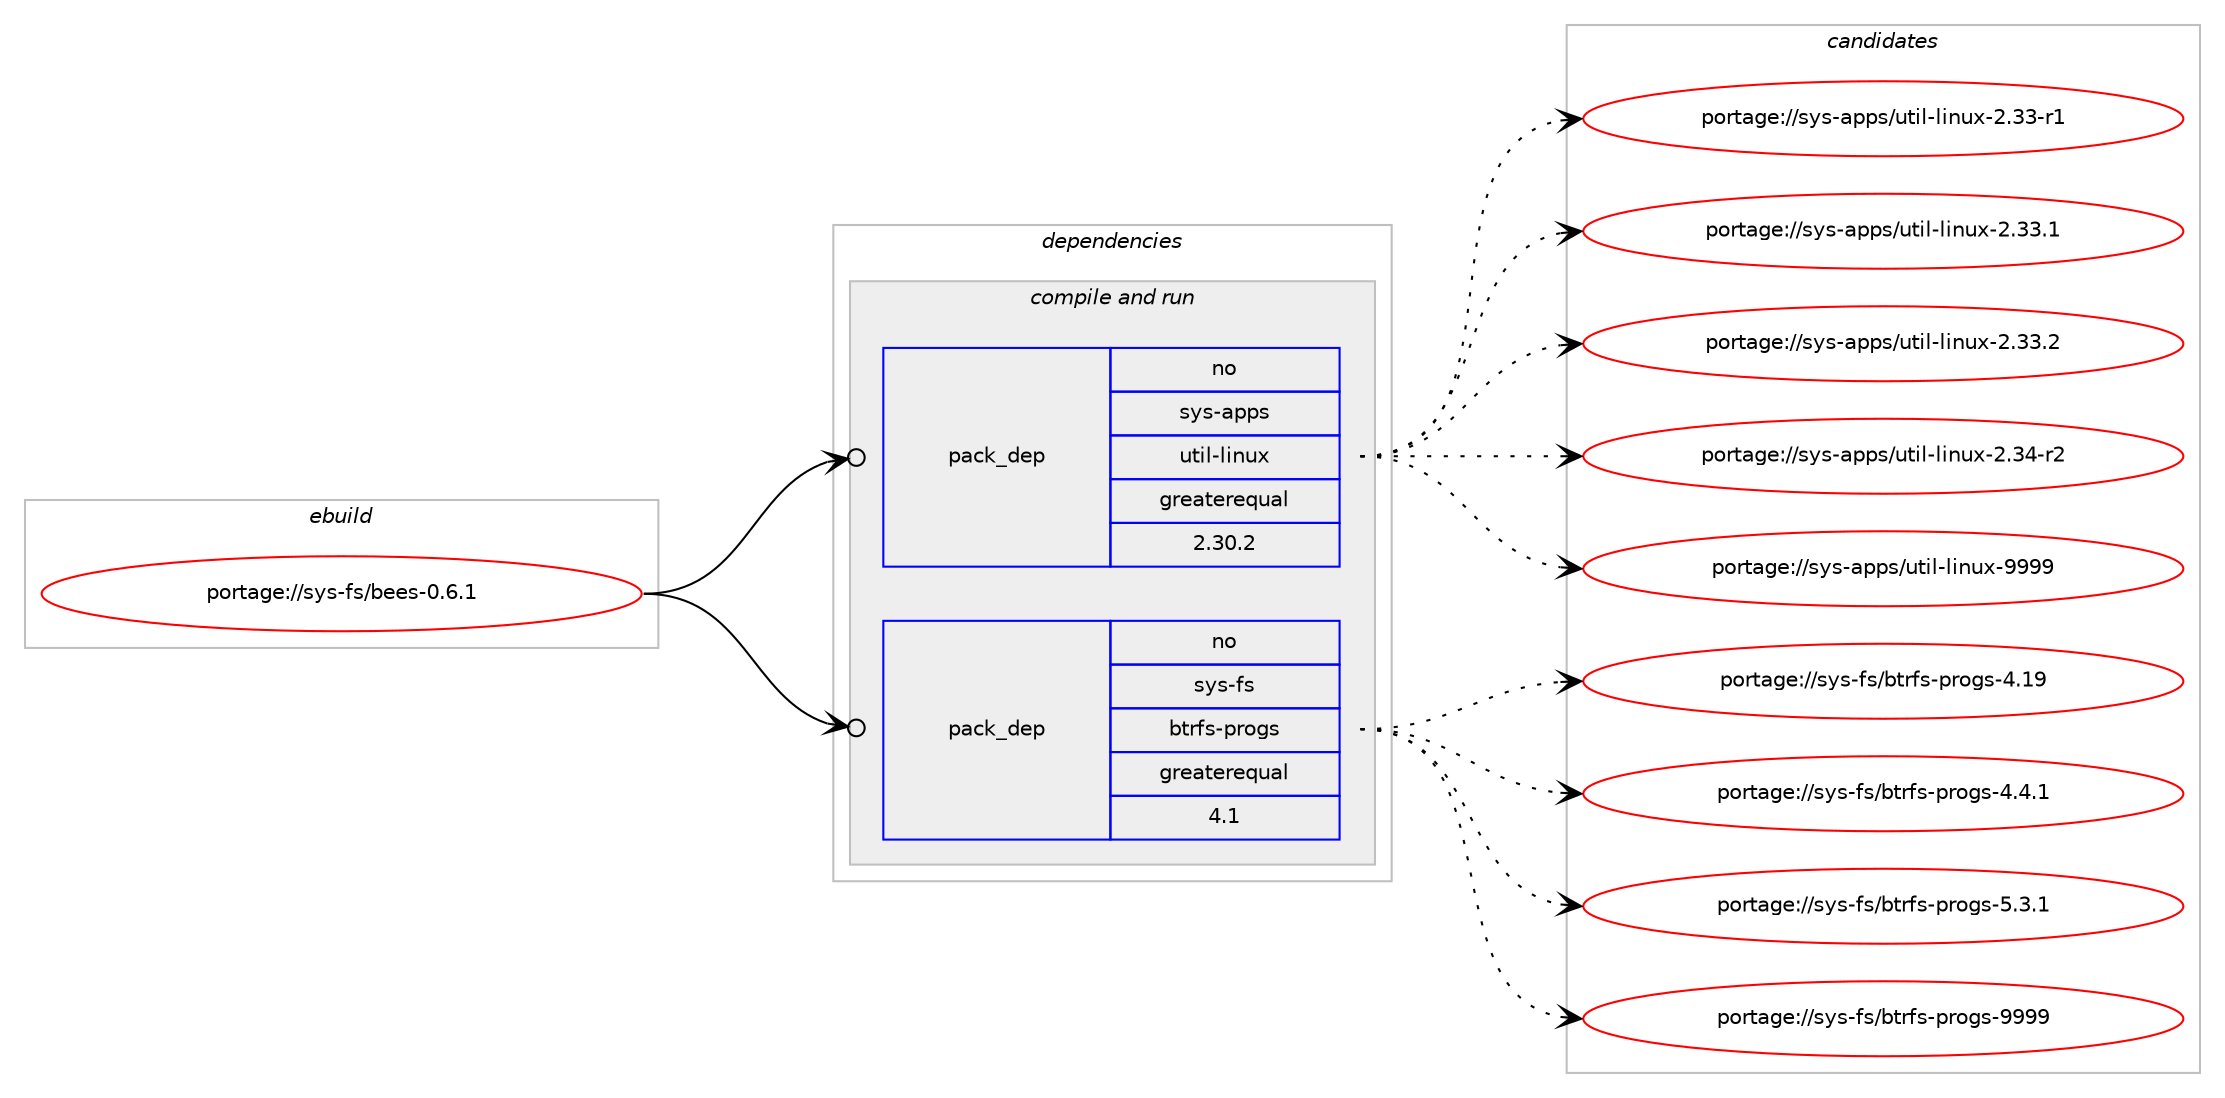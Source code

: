 digraph prolog {

# *************
# Graph options
# *************

newrank=true;
concentrate=true;
compound=true;
graph [rankdir=LR,fontname=Helvetica,fontsize=10,ranksep=1.5];#, ranksep=2.5, nodesep=0.2];
edge  [arrowhead=vee];
node  [fontname=Helvetica,fontsize=10];

# **********
# The ebuild
# **********

subgraph cluster_leftcol {
color=gray;
rank=same;
label=<<i>ebuild</i>>;
id [label="portage://sys-fs/bees-0.6.1", color=red, width=4, href="../sys-fs/bees-0.6.1.svg"];
}

# ****************
# The dependencies
# ****************

subgraph cluster_midcol {
color=gray;
label=<<i>dependencies</i>>;
subgraph cluster_compile {
fillcolor="#eeeeee";
style=filled;
label=<<i>compile</i>>;
}
subgraph cluster_compileandrun {
fillcolor="#eeeeee";
style=filled;
label=<<i>compile and run</i>>;
subgraph pack314738 {
dependency424612 [label=<<TABLE BORDER="0" CELLBORDER="1" CELLSPACING="0" CELLPADDING="4" WIDTH="220"><TR><TD ROWSPAN="6" CELLPADDING="30">pack_dep</TD></TR><TR><TD WIDTH="110">no</TD></TR><TR><TD>sys-apps</TD></TR><TR><TD>util-linux</TD></TR><TR><TD>greaterequal</TD></TR><TR><TD>2.30.2</TD></TR></TABLE>>, shape=none, color=blue];
}
id:e -> dependency424612:w [weight=20,style="solid",arrowhead="odotvee"];
subgraph pack314739 {
dependency424613 [label=<<TABLE BORDER="0" CELLBORDER="1" CELLSPACING="0" CELLPADDING="4" WIDTH="220"><TR><TD ROWSPAN="6" CELLPADDING="30">pack_dep</TD></TR><TR><TD WIDTH="110">no</TD></TR><TR><TD>sys-fs</TD></TR><TR><TD>btrfs-progs</TD></TR><TR><TD>greaterequal</TD></TR><TR><TD>4.1</TD></TR></TABLE>>, shape=none, color=blue];
}
id:e -> dependency424613:w [weight=20,style="solid",arrowhead="odotvee"];
}
subgraph cluster_run {
fillcolor="#eeeeee";
style=filled;
label=<<i>run</i>>;
}
}

# **************
# The candidates
# **************

subgraph cluster_choices {
rank=same;
color=gray;
label=<<i>candidates</i>>;

subgraph choice314738 {
color=black;
nodesep=1;
choiceportage1151211154597112112115471171161051084510810511011712045504651514511449 [label="portage://sys-apps/util-linux-2.33-r1", color=red, width=4,href="../sys-apps/util-linux-2.33-r1.svg"];
choiceportage1151211154597112112115471171161051084510810511011712045504651514649 [label="portage://sys-apps/util-linux-2.33.1", color=red, width=4,href="../sys-apps/util-linux-2.33.1.svg"];
choiceportage1151211154597112112115471171161051084510810511011712045504651514650 [label="portage://sys-apps/util-linux-2.33.2", color=red, width=4,href="../sys-apps/util-linux-2.33.2.svg"];
choiceportage1151211154597112112115471171161051084510810511011712045504651524511450 [label="portage://sys-apps/util-linux-2.34-r2", color=red, width=4,href="../sys-apps/util-linux-2.34-r2.svg"];
choiceportage115121115459711211211547117116105108451081051101171204557575757 [label="portage://sys-apps/util-linux-9999", color=red, width=4,href="../sys-apps/util-linux-9999.svg"];
dependency424612:e -> choiceportage1151211154597112112115471171161051084510810511011712045504651514511449:w [style=dotted,weight="100"];
dependency424612:e -> choiceportage1151211154597112112115471171161051084510810511011712045504651514649:w [style=dotted,weight="100"];
dependency424612:e -> choiceportage1151211154597112112115471171161051084510810511011712045504651514650:w [style=dotted,weight="100"];
dependency424612:e -> choiceportage1151211154597112112115471171161051084510810511011712045504651524511450:w [style=dotted,weight="100"];
dependency424612:e -> choiceportage115121115459711211211547117116105108451081051101171204557575757:w [style=dotted,weight="100"];
}
subgraph choice314739 {
color=black;
nodesep=1;
choiceportage115121115451021154798116114102115451121141111031154552464957 [label="portage://sys-fs/btrfs-progs-4.19", color=red, width=4,href="../sys-fs/btrfs-progs-4.19.svg"];
choiceportage11512111545102115479811611410211545112114111103115455246524649 [label="portage://sys-fs/btrfs-progs-4.4.1", color=red, width=4,href="../sys-fs/btrfs-progs-4.4.1.svg"];
choiceportage11512111545102115479811611410211545112114111103115455346514649 [label="portage://sys-fs/btrfs-progs-5.3.1", color=red, width=4,href="../sys-fs/btrfs-progs-5.3.1.svg"];
choiceportage115121115451021154798116114102115451121141111031154557575757 [label="portage://sys-fs/btrfs-progs-9999", color=red, width=4,href="../sys-fs/btrfs-progs-9999.svg"];
dependency424613:e -> choiceportage115121115451021154798116114102115451121141111031154552464957:w [style=dotted,weight="100"];
dependency424613:e -> choiceportage11512111545102115479811611410211545112114111103115455246524649:w [style=dotted,weight="100"];
dependency424613:e -> choiceportage11512111545102115479811611410211545112114111103115455346514649:w [style=dotted,weight="100"];
dependency424613:e -> choiceportage115121115451021154798116114102115451121141111031154557575757:w [style=dotted,weight="100"];
}
}

}
